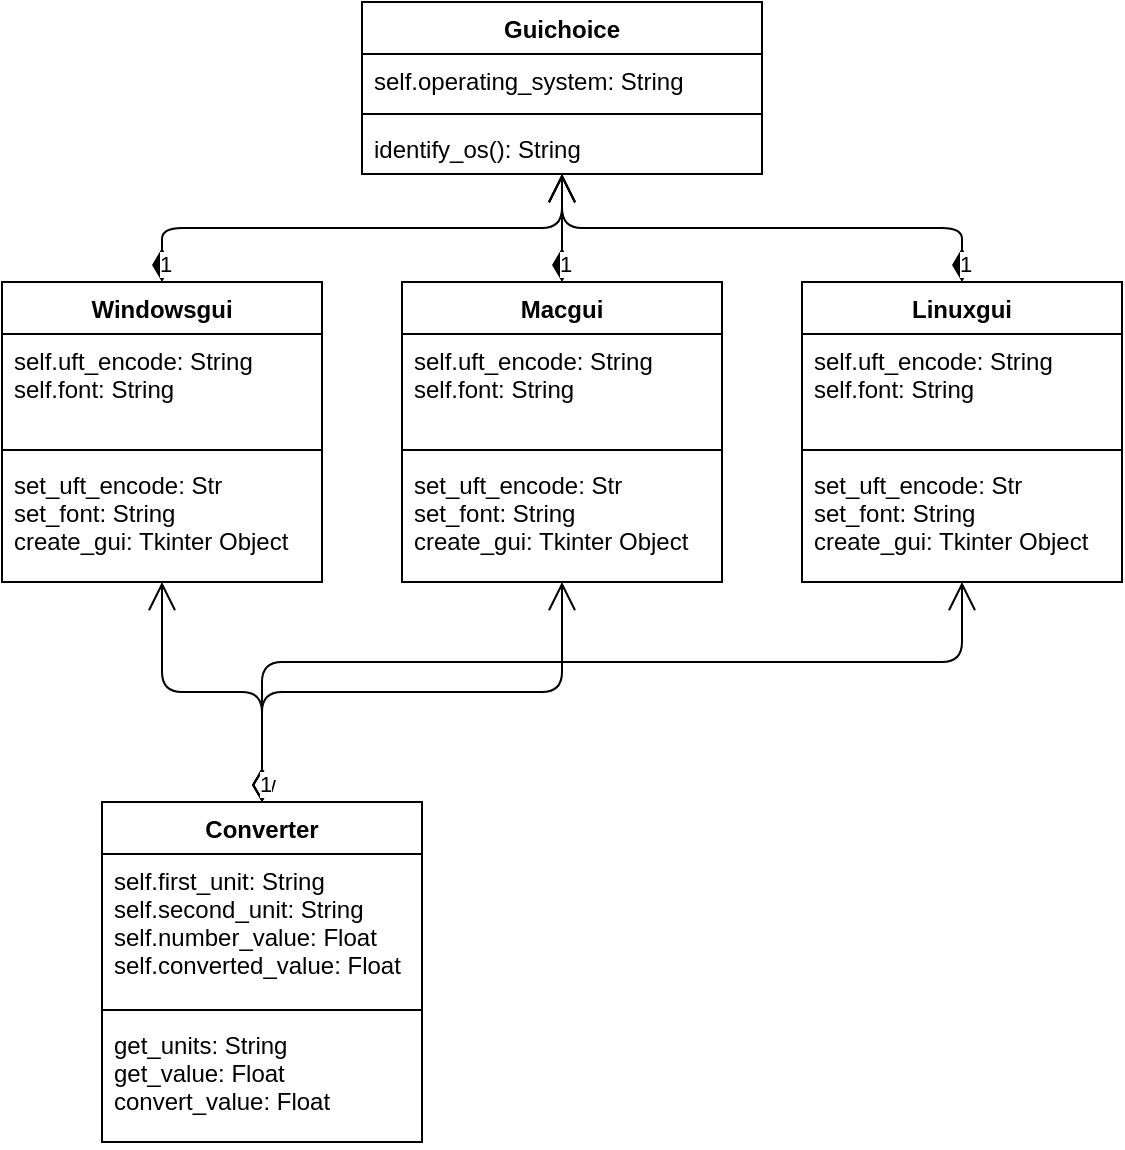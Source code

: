<mxfile version="12.1.3" type="device" pages="1"><diagram id="RWdN8HsIQ0Px0cE-WDWX" name="Page-1"><mxGraphModel dx="1088" dy="627" grid="1" gridSize="10" guides="1" tooltips="1" connect="1" arrows="1" fold="1" page="1" pageScale="1" pageWidth="827" pageHeight="1169" math="0" shadow="0"><root><mxCell id="0"/><mxCell id="1" parent="0"/><mxCell id="XqxflfNteKfS_Pp4304x-1" value="Guichoice" style="swimlane;fontStyle=1;align=center;verticalAlign=top;childLayout=stackLayout;horizontal=1;startSize=26;horizontalStack=0;resizeParent=1;resizeParentMax=0;resizeLast=0;collapsible=1;marginBottom=0;" parent="1" vertex="1"><mxGeometry x="290" y="40" width="200" height="86" as="geometry"/></mxCell><mxCell id="XqxflfNteKfS_Pp4304x-2" value="self.operating_system: String" style="text;strokeColor=none;fillColor=none;align=left;verticalAlign=top;spacingLeft=4;spacingRight=4;overflow=hidden;rotatable=0;points=[[0,0.5],[1,0.5]];portConstraint=eastwest;" parent="XqxflfNteKfS_Pp4304x-1" vertex="1"><mxGeometry y="26" width="200" height="26" as="geometry"/></mxCell><mxCell id="XqxflfNteKfS_Pp4304x-3" value="" style="line;strokeWidth=1;fillColor=none;align=left;verticalAlign=middle;spacingTop=-1;spacingLeft=3;spacingRight=3;rotatable=0;labelPosition=right;points=[];portConstraint=eastwest;" parent="XqxflfNteKfS_Pp4304x-1" vertex="1"><mxGeometry y="52" width="200" height="8" as="geometry"/></mxCell><mxCell id="XqxflfNteKfS_Pp4304x-4" value="identify_os(): String" style="text;strokeColor=none;fillColor=none;align=left;verticalAlign=top;spacingLeft=4;spacingRight=4;overflow=hidden;rotatable=0;points=[[0,0.5],[1,0.5]];portConstraint=eastwest;" parent="XqxflfNteKfS_Pp4304x-1" vertex="1"><mxGeometry y="60" width="200" height="26" as="geometry"/></mxCell><mxCell id="XqxflfNteKfS_Pp4304x-5" value="Macgui" style="swimlane;fontStyle=1;align=center;verticalAlign=top;childLayout=stackLayout;horizontal=1;startSize=26;horizontalStack=0;resizeParent=1;resizeParentMax=0;resizeLast=0;collapsible=1;marginBottom=0;" parent="1" vertex="1"><mxGeometry x="310" y="180" width="160" height="150" as="geometry"/></mxCell><mxCell id="XqxflfNteKfS_Pp4304x-6" value="self.uft_encode: String&#10;self.font: String" style="text;strokeColor=none;fillColor=none;align=left;verticalAlign=top;spacingLeft=4;spacingRight=4;overflow=hidden;rotatable=0;points=[[0,0.5],[1,0.5]];portConstraint=eastwest;" parent="XqxflfNteKfS_Pp4304x-5" vertex="1"><mxGeometry y="26" width="160" height="54" as="geometry"/></mxCell><mxCell id="XqxflfNteKfS_Pp4304x-7" value="" style="line;strokeWidth=1;fillColor=none;align=left;verticalAlign=middle;spacingTop=-1;spacingLeft=3;spacingRight=3;rotatable=0;labelPosition=right;points=[];portConstraint=eastwest;" parent="XqxflfNteKfS_Pp4304x-5" vertex="1"><mxGeometry y="80" width="160" height="8" as="geometry"/></mxCell><mxCell id="XqxflfNteKfS_Pp4304x-8" value="set_uft_encode: Str&#10;set_font: String&#10;create_gui: Tkinter Object" style="text;strokeColor=none;fillColor=none;align=left;verticalAlign=top;spacingLeft=4;spacingRight=4;overflow=hidden;rotatable=0;points=[[0,0.5],[1,0.5]];portConstraint=eastwest;" parent="XqxflfNteKfS_Pp4304x-5" vertex="1"><mxGeometry y="88" width="160" height="62" as="geometry"/></mxCell><mxCell id="XqxflfNteKfS_Pp4304x-9" value="Converter" style="swimlane;fontStyle=1;align=center;verticalAlign=top;childLayout=stackLayout;horizontal=1;startSize=26;horizontalStack=0;resizeParent=1;resizeParentMax=0;resizeLast=0;collapsible=1;marginBottom=0;" parent="1" vertex="1"><mxGeometry x="160" y="440" width="160" height="170" as="geometry"/></mxCell><mxCell id="XqxflfNteKfS_Pp4304x-10" value="self.first_unit: String&#10;self.second_unit: String&#10;self.number_value: Float&#10;self.converted_value: Float" style="text;strokeColor=none;fillColor=none;align=left;verticalAlign=top;spacingLeft=4;spacingRight=4;overflow=hidden;rotatable=0;points=[[0,0.5],[1,0.5]];portConstraint=eastwest;" parent="XqxflfNteKfS_Pp4304x-9" vertex="1"><mxGeometry y="26" width="160" height="74" as="geometry"/></mxCell><mxCell id="XqxflfNteKfS_Pp4304x-11" value="" style="line;strokeWidth=1;fillColor=none;align=left;verticalAlign=middle;spacingTop=-1;spacingLeft=3;spacingRight=3;rotatable=0;labelPosition=right;points=[];portConstraint=eastwest;" parent="XqxflfNteKfS_Pp4304x-9" vertex="1"><mxGeometry y="100" width="160" height="8" as="geometry"/></mxCell><mxCell id="XqxflfNteKfS_Pp4304x-12" value="get_units: String&#10;get_value: Float&#10;convert_value: Float" style="text;strokeColor=none;fillColor=none;align=left;verticalAlign=top;spacingLeft=4;spacingRight=4;overflow=hidden;rotatable=0;points=[[0,0.5],[1,0.5]];portConstraint=eastwest;" parent="XqxflfNteKfS_Pp4304x-9" vertex="1"><mxGeometry y="108" width="160" height="62" as="geometry"/></mxCell><mxCell id="XqxflfNteKfS_Pp4304x-14" value="Windowsgui" style="swimlane;fontStyle=1;align=center;verticalAlign=top;childLayout=stackLayout;horizontal=1;startSize=26;horizontalStack=0;resizeParent=1;resizeParentMax=0;resizeLast=0;collapsible=1;marginBottom=0;" parent="1" vertex="1"><mxGeometry x="110" y="180" width="160" height="150" as="geometry"/></mxCell><mxCell id="XqxflfNteKfS_Pp4304x-15" value="self.uft_encode: String&#10;self.font: String" style="text;strokeColor=none;fillColor=none;align=left;verticalAlign=top;spacingLeft=4;spacingRight=4;overflow=hidden;rotatable=0;points=[[0,0.5],[1,0.5]];portConstraint=eastwest;" parent="XqxflfNteKfS_Pp4304x-14" vertex="1"><mxGeometry y="26" width="160" height="54" as="geometry"/></mxCell><mxCell id="XqxflfNteKfS_Pp4304x-16" value="" style="line;strokeWidth=1;fillColor=none;align=left;verticalAlign=middle;spacingTop=-1;spacingLeft=3;spacingRight=3;rotatable=0;labelPosition=right;points=[];portConstraint=eastwest;" parent="XqxflfNteKfS_Pp4304x-14" vertex="1"><mxGeometry y="80" width="160" height="8" as="geometry"/></mxCell><mxCell id="XqxflfNteKfS_Pp4304x-17" value="set_uft_encode: Str&#10;set_font: String&#10;create_gui: Tkinter Object" style="text;strokeColor=none;fillColor=none;align=left;verticalAlign=top;spacingLeft=4;spacingRight=4;overflow=hidden;rotatable=0;points=[[0,0.5],[1,0.5]];portConstraint=eastwest;" parent="XqxflfNteKfS_Pp4304x-14" vertex="1"><mxGeometry y="88" width="160" height="62" as="geometry"/></mxCell><mxCell id="XqxflfNteKfS_Pp4304x-18" value="Linuxgui" style="swimlane;fontStyle=1;align=center;verticalAlign=top;childLayout=stackLayout;horizontal=1;startSize=26;horizontalStack=0;resizeParent=1;resizeParentMax=0;resizeLast=0;collapsible=1;marginBottom=0;" parent="1" vertex="1"><mxGeometry x="510" y="180" width="160" height="150" as="geometry"/></mxCell><mxCell id="XqxflfNteKfS_Pp4304x-19" value="self.uft_encode: String&#10;self.font: String" style="text;strokeColor=none;fillColor=none;align=left;verticalAlign=top;spacingLeft=4;spacingRight=4;overflow=hidden;rotatable=0;points=[[0,0.5],[1,0.5]];portConstraint=eastwest;" parent="XqxflfNteKfS_Pp4304x-18" vertex="1"><mxGeometry y="26" width="160" height="54" as="geometry"/></mxCell><mxCell id="XqxflfNteKfS_Pp4304x-20" value="" style="line;strokeWidth=1;fillColor=none;align=left;verticalAlign=middle;spacingTop=-1;spacingLeft=3;spacingRight=3;rotatable=0;labelPosition=right;points=[];portConstraint=eastwest;" parent="XqxflfNteKfS_Pp4304x-18" vertex="1"><mxGeometry y="80" width="160" height="8" as="geometry"/></mxCell><mxCell id="XqxflfNteKfS_Pp4304x-21" value="set_uft_encode: Str&#10;set_font: String&#10;create_gui: Tkinter Object" style="text;strokeColor=none;fillColor=none;align=left;verticalAlign=top;spacingLeft=4;spacingRight=4;overflow=hidden;rotatable=0;points=[[0,0.5],[1,0.5]];portConstraint=eastwest;" parent="XqxflfNteKfS_Pp4304x-18" vertex="1"><mxGeometry y="88" width="160" height="62" as="geometry"/></mxCell><mxCell id="XqxflfNteKfS_Pp4304x-23" value="1" style="endArrow=open;html=1;endSize=12;startArrow=diamondThin;startSize=14;startFill=1;edgeStyle=orthogonalEdgeStyle;align=left;verticalAlign=bottom;exitX=0.5;exitY=0;exitDx=0;exitDy=0;" parent="1" source="XqxflfNteKfS_Pp4304x-14" target="XqxflfNteKfS_Pp4304x-1" edge="1"><mxGeometry x="-1" y="3" relative="1" as="geometry"><mxPoint x="90" y="70" as="sourcePoint"/><mxPoint x="250" y="70" as="targetPoint"/></mxGeometry></mxCell><mxCell id="XqxflfNteKfS_Pp4304x-25" value="1" style="endArrow=open;html=1;endSize=12;startArrow=diamondThin;startSize=14;startFill=1;edgeStyle=orthogonalEdgeStyle;align=left;verticalAlign=bottom;exitX=0.5;exitY=0;exitDx=0;exitDy=0;" parent="1" source="XqxflfNteKfS_Pp4304x-5" target="XqxflfNteKfS_Pp4304x-1" edge="1"><mxGeometry x="-1" y="3" relative="1" as="geometry"><mxPoint x="560" y="80" as="sourcePoint"/><mxPoint x="720" y="80" as="targetPoint"/></mxGeometry></mxCell><mxCell id="XqxflfNteKfS_Pp4304x-28" value="1" style="endArrow=open;html=1;endSize=12;startArrow=diamondThin;startSize=14;startFill=1;edgeStyle=orthogonalEdgeStyle;align=left;verticalAlign=bottom;exitX=0.5;exitY=0;exitDx=0;exitDy=0;" parent="1" source="XqxflfNteKfS_Pp4304x-18" target="XqxflfNteKfS_Pp4304x-1" edge="1"><mxGeometry x="-1" y="3" relative="1" as="geometry"><mxPoint x="570" y="100" as="sourcePoint"/><mxPoint x="730" y="100" as="targetPoint"/></mxGeometry></mxCell><mxCell id="XqxflfNteKfS_Pp4304x-29" value="1" style="endArrow=open;html=1;endSize=12;startArrow=diamondThin;startSize=14;startFill=0;edgeStyle=orthogonalEdgeStyle;align=left;verticalAlign=bottom;exitX=0.5;exitY=0;exitDx=0;exitDy=0;" parent="1" source="XqxflfNteKfS_Pp4304x-9" target="XqxflfNteKfS_Pp4304x-14" edge="1"><mxGeometry x="-1" y="3" relative="1" as="geometry"><mxPoint x="80" y="450" as="sourcePoint"/><mxPoint x="240" y="450" as="targetPoint"/></mxGeometry></mxCell><mxCell id="XqxflfNteKfS_Pp4304x-30" value="w" style="endArrow=open;html=1;endSize=12;startArrow=diamondThin;startSize=14;startFill=0;edgeStyle=orthogonalEdgeStyle;align=left;verticalAlign=bottom;exitX=0.5;exitY=0;exitDx=0;exitDy=0;" parent="1" source="XqxflfNteKfS_Pp4304x-9" target="XqxflfNteKfS_Pp4304x-5" edge="1"><mxGeometry x="-1" y="3" relative="1" as="geometry"><mxPoint x="340" y="400" as="sourcePoint"/><mxPoint x="420" y="370" as="targetPoint"/></mxGeometry></mxCell><mxCell id="XqxflfNteKfS_Pp4304x-31" value="1" style="endArrow=open;html=1;endSize=12;startArrow=diamondThin;startSize=14;startFill=0;edgeStyle=orthogonalEdgeStyle;align=left;verticalAlign=bottom;" parent="1" source="XqxflfNteKfS_Pp4304x-9" target="XqxflfNteKfS_Pp4304x-18" edge="1"><mxGeometry x="-1" y="3" relative="1" as="geometry"><mxPoint x="270" y="420" as="sourcePoint"/><mxPoint x="600" y="360" as="targetPoint"/><Array as="points"><mxPoint x="240" y="370"/><mxPoint x="590" y="370"/></Array></mxGeometry></mxCell></root></mxGraphModel></diagram></mxfile>